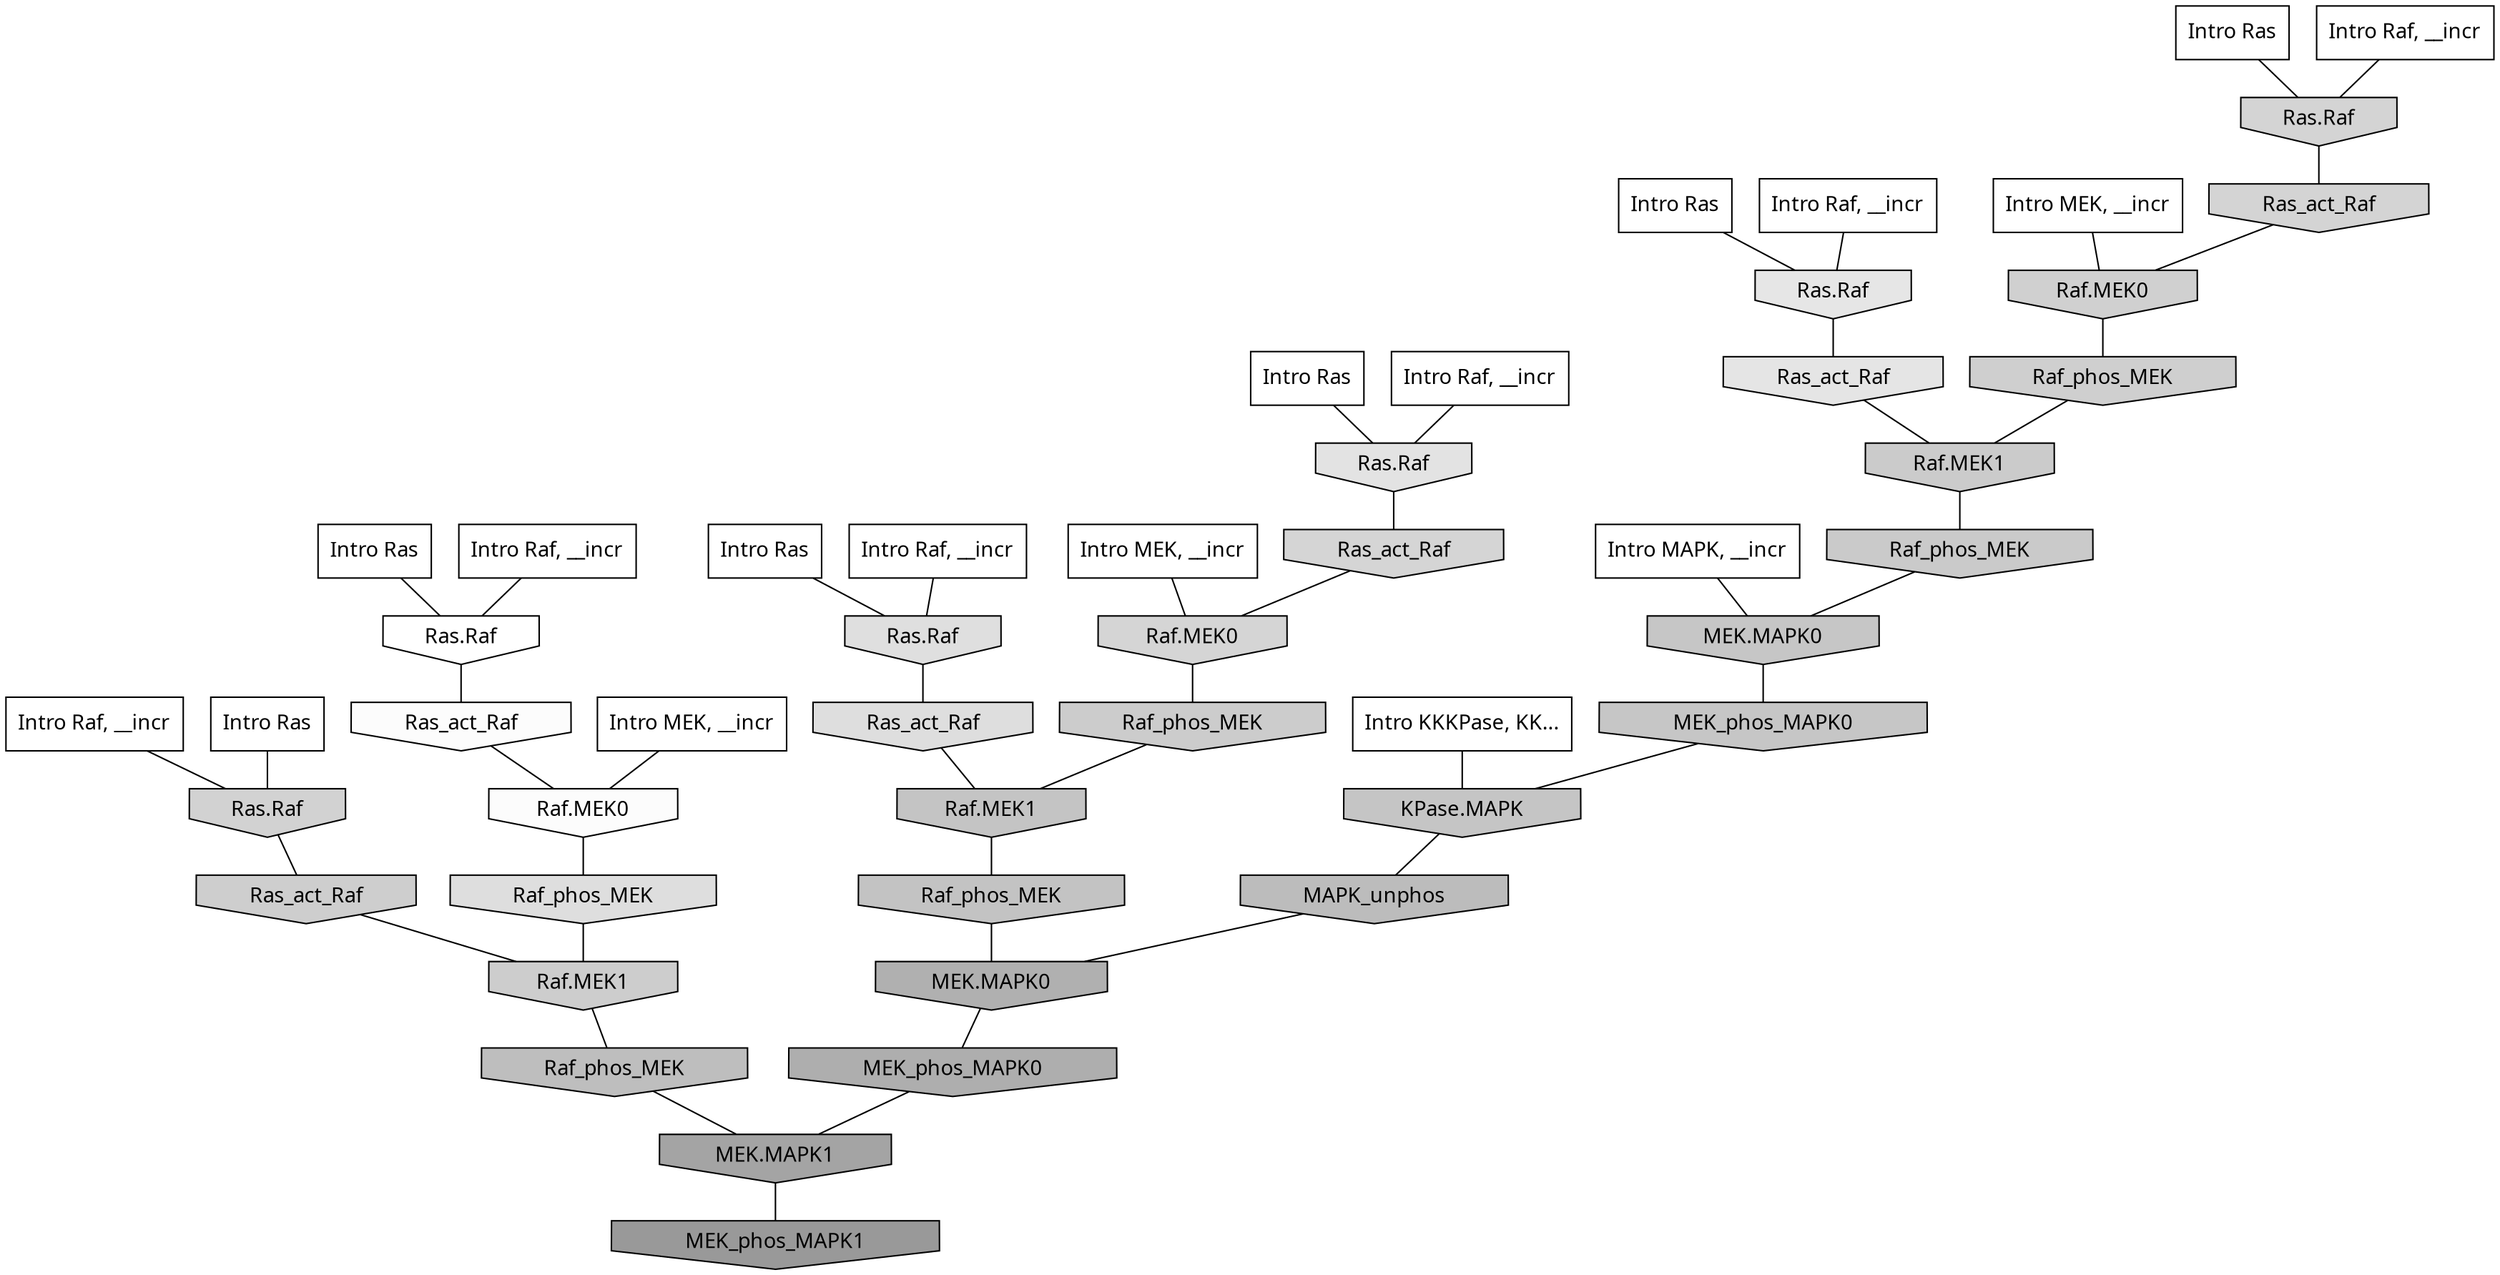 digraph G{
  rankdir="TB";
  ranksep=0.30;
  node [fontname="CMU Serif"];
  edge [fontname="CMU Serif"];
  
  3 [label="Intro Ras", shape=rectangle, style=filled, fillcolor="0.000 0.000 1.000"]
  
  7 [label="Intro Ras", shape=rectangle, style=filled, fillcolor="0.000 0.000 1.000"]
  
  19 [label="Intro Ras", shape=rectangle, style=filled, fillcolor="0.000 0.000 1.000"]
  
  49 [label="Intro Ras", shape=rectangle, style=filled, fillcolor="0.000 0.000 1.000"]
  
  51 [label="Intro Ras", shape=rectangle, style=filled, fillcolor="0.000 0.000 1.000"]
  
  87 [label="Intro Ras", shape=rectangle, style=filled, fillcolor="0.000 0.000 1.000"]
  
  112 [label="Intro Raf, __incr", shape=rectangle, style=filled, fillcolor="0.000 0.000 1.000"]
  
  421 [label="Intro Raf, __incr", shape=rectangle, style=filled, fillcolor="0.000 0.000 1.000"]
  
  600 [label="Intro Raf, __incr", shape=rectangle, style=filled, fillcolor="0.000 0.000 1.000"]
  
  748 [label="Intro Raf, __incr", shape=rectangle, style=filled, fillcolor="0.000 0.000 1.000"]
  
  911 [label="Intro Raf, __incr", shape=rectangle, style=filled, fillcolor="0.000 0.000 1.000"]
  
  925 [label="Intro Raf, __incr", shape=rectangle, style=filled, fillcolor="0.000 0.000 1.000"]
  
  1223 [label="Intro MEK, __incr", shape=rectangle, style=filled, fillcolor="0.000 0.000 1.000"]
  
  1572 [label="Intro MEK, __incr", shape=rectangle, style=filled, fillcolor="0.000 0.000 1.000"]
  
  1970 [label="Intro MEK, __incr", shape=rectangle, style=filled, fillcolor="0.000 0.000 1.000"]
  
  3086 [label="Intro MAPK, __incr", shape=rectangle, style=filled, fillcolor="0.000 0.000 1.000"]
  
  3141 [label="Intro KKKPase, KK...", shape=rectangle, style=filled, fillcolor="0.000 0.000 1.000"]
  
  3262 [label="Ras.Raf", shape=invhouse, style=filled, fillcolor="0.000 0.000 1.000"]
  
  3416 [label="Ras_act_Raf", shape=invhouse, style=filled, fillcolor="0.000 0.000 0.985"]
  
  3418 [label="Raf.MEK0", shape=invhouse, style=filled, fillcolor="0.000 0.000 0.985"]
  
  4439 [label="Ras.Raf", shape=invhouse, style=filled, fillcolor="0.000 0.000 0.902"]
  
  4505 [label="Ras_act_Raf", shape=invhouse, style=filled, fillcolor="0.000 0.000 0.898"]
  
  4655 [label="Ras.Raf", shape=invhouse, style=filled, fillcolor="0.000 0.000 0.888"]
  
  4907 [label="Ras.Raf", shape=invhouse, style=filled, fillcolor="0.000 0.000 0.874"]
  
  4981 [label="Raf_phos_MEK", shape=invhouse, style=filled, fillcolor="0.000 0.000 0.870"]
  
  5018 [label="Ras_act_Raf", shape=invhouse, style=filled, fillcolor="0.000 0.000 0.868"]
  
  5640 [label="Ras_act_Raf", shape=invhouse, style=filled, fillcolor="0.000 0.000 0.834"]
  
  5644 [label="Raf.MEK0", shape=invhouse, style=filled, fillcolor="0.000 0.000 0.834"]
  
  5696 [label="Ras.Raf", shape=invhouse, style=filled, fillcolor="0.000 0.000 0.830"]
  
  5705 [label="Ras_act_Raf", shape=invhouse, style=filled, fillcolor="0.000 0.000 0.830"]
  
  5869 [label="Ras.Raf", shape=invhouse, style=filled, fillcolor="0.000 0.000 0.823"]
  
  6076 [label="Raf.MEK0", shape=invhouse, style=filled, fillcolor="0.000 0.000 0.813"]
  
  6113 [label="Raf_phos_MEK", shape=invhouse, style=filled, fillcolor="0.000 0.000 0.811"]
  
  6215 [label="Ras_act_Raf", shape=invhouse, style=filled, fillcolor="0.000 0.000 0.806"]
  
  6304 [label="Raf.MEK1", shape=invhouse, style=filled, fillcolor="0.000 0.000 0.802"]
  
  6438 [label="Raf_phos_MEK", shape=invhouse, style=filled, fillcolor="0.000 0.000 0.797"]
  
  6517 [label="Raf.MEK1", shape=invhouse, style=filled, fillcolor="0.000 0.000 0.794"]
  
  6635 [label="Raf_phos_MEK", shape=invhouse, style=filled, fillcolor="0.000 0.000 0.790"]
  
  7034 [label="MEK.MAPK0", shape=invhouse, style=filled, fillcolor="0.000 0.000 0.776"]
  
  7062 [label="MEK_phos_MAPK0", shape=invhouse, style=filled, fillcolor="0.000 0.000 0.775"]
  
  7165 [label="KPase.MAPK", shape=invhouse, style=filled, fillcolor="0.000 0.000 0.773"]
  
  7296 [label="Raf.MEK1", shape=invhouse, style=filled, fillcolor="0.000 0.000 0.769"]
  
  7480 [label="Raf_phos_MEK", shape=invhouse, style=filled, fillcolor="0.000 0.000 0.763"]
  
  8202 [label="Raf_phos_MEK", shape=invhouse, style=filled, fillcolor="0.000 0.000 0.743"]
  
  8492 [label="MAPK_unphos", shape=invhouse, style=filled, fillcolor="0.000 0.000 0.735"]
  
  10552 [label="MEK.MAPK0", shape=invhouse, style=filled, fillcolor="0.000 0.000 0.688"]
  
  10831 [label="MEK_phos_MAPK0", shape=invhouse, style=filled, fillcolor="0.000 0.000 0.682"]
  
  13316 [label="MEK.MAPK1", shape=invhouse, style=filled, fillcolor="0.000 0.000 0.642"]
  
  16138 [label="MEK_phos_MAPK1", shape=invhouse, style=filled, fillcolor="0.000 0.000 0.600"]
  
  
  13316 -> 16138 [dir=none, color="0.000 0.000 0.000"] 
  10831 -> 13316 [dir=none, color="0.000 0.000 0.000"] 
  10552 -> 10831 [dir=none, color="0.000 0.000 0.000"] 
  8492 -> 10552 [dir=none, color="0.000 0.000 0.000"] 
  8202 -> 13316 [dir=none, color="0.000 0.000 0.000"] 
  7480 -> 10552 [dir=none, color="0.000 0.000 0.000"] 
  7296 -> 7480 [dir=none, color="0.000 0.000 0.000"] 
  7165 -> 8492 [dir=none, color="0.000 0.000 0.000"] 
  7062 -> 7165 [dir=none, color="0.000 0.000 0.000"] 
  7034 -> 7062 [dir=none, color="0.000 0.000 0.000"] 
  6635 -> 7034 [dir=none, color="0.000 0.000 0.000"] 
  6517 -> 6635 [dir=none, color="0.000 0.000 0.000"] 
  6438 -> 7296 [dir=none, color="0.000 0.000 0.000"] 
  6304 -> 8202 [dir=none, color="0.000 0.000 0.000"] 
  6215 -> 6304 [dir=none, color="0.000 0.000 0.000"] 
  6113 -> 6517 [dir=none, color="0.000 0.000 0.000"] 
  6076 -> 6113 [dir=none, color="0.000 0.000 0.000"] 
  5869 -> 6215 [dir=none, color="0.000 0.000 0.000"] 
  5705 -> 6076 [dir=none, color="0.000 0.000 0.000"] 
  5696 -> 5705 [dir=none, color="0.000 0.000 0.000"] 
  5644 -> 6438 [dir=none, color="0.000 0.000 0.000"] 
  5640 -> 5644 [dir=none, color="0.000 0.000 0.000"] 
  5018 -> 7296 [dir=none, color="0.000 0.000 0.000"] 
  4981 -> 6304 [dir=none, color="0.000 0.000 0.000"] 
  4907 -> 5018 [dir=none, color="0.000 0.000 0.000"] 
  4655 -> 5640 [dir=none, color="0.000 0.000 0.000"] 
  4505 -> 6517 [dir=none, color="0.000 0.000 0.000"] 
  4439 -> 4505 [dir=none, color="0.000 0.000 0.000"] 
  3418 -> 4981 [dir=none, color="0.000 0.000 0.000"] 
  3416 -> 3418 [dir=none, color="0.000 0.000 0.000"] 
  3262 -> 3416 [dir=none, color="0.000 0.000 0.000"] 
  3141 -> 7165 [dir=none, color="0.000 0.000 0.000"] 
  3086 -> 7034 [dir=none, color="0.000 0.000 0.000"] 
  1970 -> 6076 [dir=none, color="0.000 0.000 0.000"] 
  1572 -> 5644 [dir=none, color="0.000 0.000 0.000"] 
  1223 -> 3418 [dir=none, color="0.000 0.000 0.000"] 
  925 -> 5696 [dir=none, color="0.000 0.000 0.000"] 
  911 -> 5869 [dir=none, color="0.000 0.000 0.000"] 
  748 -> 4655 [dir=none, color="0.000 0.000 0.000"] 
  600 -> 4907 [dir=none, color="0.000 0.000 0.000"] 
  421 -> 4439 [dir=none, color="0.000 0.000 0.000"] 
  112 -> 3262 [dir=none, color="0.000 0.000 0.000"] 
  87 -> 4439 [dir=none, color="0.000 0.000 0.000"] 
  51 -> 4655 [dir=none, color="0.000 0.000 0.000"] 
  49 -> 5869 [dir=none, color="0.000 0.000 0.000"] 
  19 -> 3262 [dir=none, color="0.000 0.000 0.000"] 
  7 -> 5696 [dir=none, color="0.000 0.000 0.000"] 
  3 -> 4907 [dir=none, color="0.000 0.000 0.000"] 
  
  }
